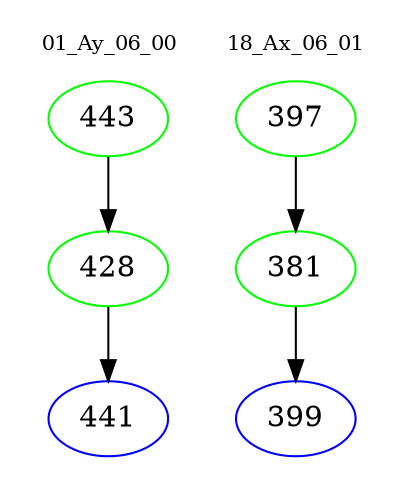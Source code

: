 digraph{
subgraph cluster_0 {
color = white
label = "01_Ay_06_00";
fontsize=10;
T0_443 [label="443", color="green"]
T0_443 -> T0_428 [color="black"]
T0_428 [label="428", color="green"]
T0_428 -> T0_441 [color="black"]
T0_441 [label="441", color="blue"]
}
subgraph cluster_1 {
color = white
label = "18_Ax_06_01";
fontsize=10;
T1_397 [label="397", color="green"]
T1_397 -> T1_381 [color="black"]
T1_381 [label="381", color="green"]
T1_381 -> T1_399 [color="black"]
T1_399 [label="399", color="blue"]
}
}
